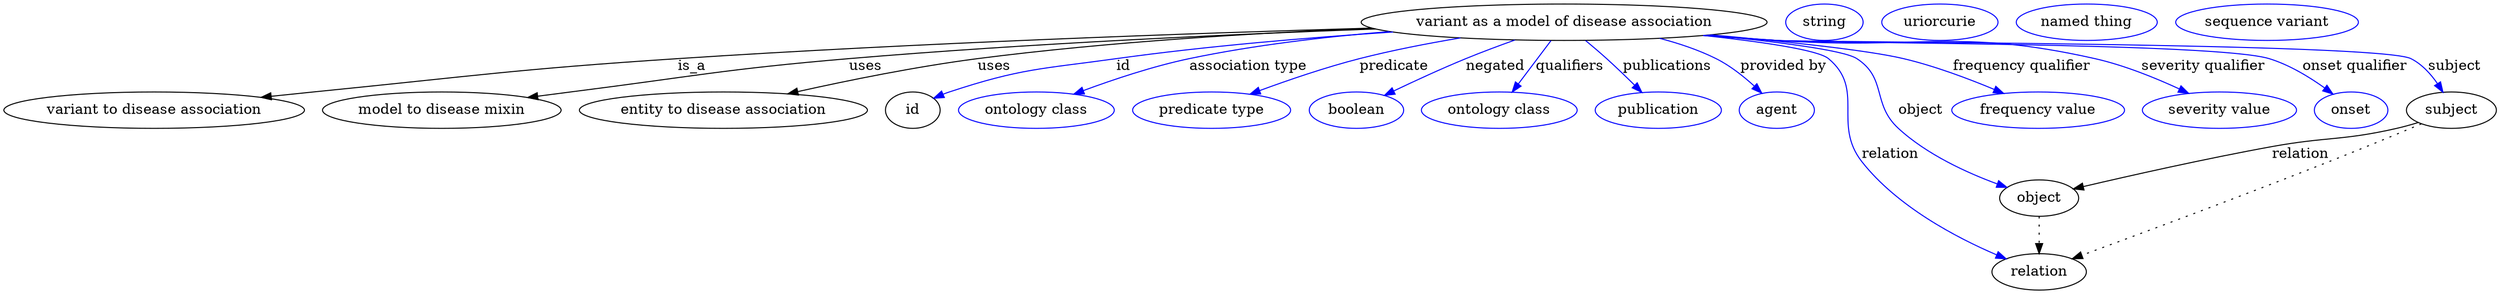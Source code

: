 digraph {
	graph [bb="0,0,2018.5,283"];
	node [label="\N"];
	"variant as a model of disease association"	 [height=0.5,
		label="variant as a model of disease association",
		pos="1252.7,265",
		width=4.3149];
	"variant to disease association"	 [height=0.5,
		pos="113.74,178",
		width=3.1594];
	"variant as a model of disease association" -> "variant to disease association"	 [label=is_a,
		lp="542.74,221.5",
		pos="e,195.72,190.5 1102.7,260.18 956.78,254.87 728.81,244.89 531.74,229 399.8,218.36 367.01,213 235.74,196 226.03,194.74 215.89,193.36 \
205.79,191.94"];
	"model to disease mixin"	 [height=0.5,
		pos="338.74,178",
		width=2.5998];
	"variant as a model of disease association" -> "model to disease mixin"	 [label=uses,
		lp="692.74,221.5",
		pos="e,407.11,190.3 1106.7,258.81 991.01,253.18 825.29,243.51 680.74,229 574.05,218.29 547.68,212.57 441.74,196 433.77,194.75 425.46,\
193.4 417.18,192.01"];
	"entity to disease association"	 [height=0.5,
		pos="559.74,178",
		width=3.0331];
	"variant as a model of disease association" -> "entity to disease association"	 [label=uses,
		lp="793.74,221.5",
		pos="e,616.32,193.46 1104.9,259.38 1011.8,254.44 889.27,245.37 781.74,229 728.86,220.95 669.88,207.17 626.01,195.96"];
	id	 [height=0.5,
		pos="713.74,178",
		width=0.75];
	"variant as a model of disease association" -> id	 [color=blue,
		label=id,
		lp="902.24,221.5",
		pos="e,734.69,189.54 1120.8,255.46 1053.5,249.63 970.48,240.96 896.74,229 830.64,218.28 812.82,218.47 749.74,196 747.86,195.33 745.96,\
194.59 744.06,193.8",
		style=solid];
	"association type"	 [color=blue,
		height=0.5,
		label="ontology class",
		pos="820.74,178",
		width=1.7151];
	"variant as a model of disease association" -> "association type"	 [color=blue,
		label="association type",
		lp="1000.7,221.5",
		pos="e,854.4,193.19 1120,255.64 1068.5,250.25 1009.4,241.88 956.74,229 924.78,221.18 890.07,208.09 863.72,197.12",
		style=solid];
	predicate	 [color=blue,
		height=0.5,
		label="predicate type",
		pos="960.74,178",
		width=1.679];
	"variant as a model of disease association" -> predicate	 [color=blue,
		label=predicate,
		lp="1116.7,221.5",
		pos="e,994.99,192.98 1172.3,249.51 1146.3,243.85 1117.6,236.89 1091.7,229 1062,219.95 1029.5,207.3 1004.3,196.86",
		style=solid];
	negated	 [color=blue,
		height=0.5,
		label=boolean,
		pos="1077.7,178",
		width=1.0652];
	"variant as a model of disease association" -> negated	 [color=blue,
		label=negated,
		lp="1196.2,221.5",
		pos="e,1103.1,191.78 1213.7,247.45 1201.2,241.7 1187.3,235.2 1174.7,229 1153.7,218.63 1130.5,206.43 1112,196.57",
		style=solid];
	qualifiers	 [color=blue,
		height=0.5,
		label="ontology class",
		pos="1195.7,178",
		width=1.7151];
	"variant as a model of disease association" -> qualifiers	 [color=blue,
		label=qualifiers,
		lp="1253.7,221.5",
		pos="e,1207.3,195.71 1240.9,246.97 1232.9,234.64 1222,218.1 1213,204.3",
		style=solid];
	publications	 [color=blue,
		height=0.5,
		label=publication,
		pos="1325.7,178",
		width=1.3902];
	"variant as a model of disease association" -> publications	 [color=blue,
		label=publications,
		lp="1329.2,221.5",
		pos="e,1311.4,195.55 1268.6,246.75 1273.5,241.09 1278.9,234.8 1283.7,229 1290.7,220.71 1298.3,211.59 1305,203.38",
		style=solid];
	"provided by"	 [color=blue,
		height=0.5,
		label=agent,
		pos="1423.7,178",
		width=0.83048];
	"variant as a model of disease association" -> "provided by"	 [color=blue,
		label="provided by",
		lp="1420.7,221.5",
		pos="e,1409.2,194.26 1320.7,248.71 1336.4,243.57 1352.6,237.07 1366.7,229 1379.6,221.67 1392.1,211.04 1402.1,201.38",
		style=solid];
	relation	 [height=0.5,
		pos="1644.7,18",
		width=1.0471];
	"variant as a model of disease association" -> relation	 [color=blue,
		label=relation,
		lp="1532.7,134.5",
		pos="e,1621.7,32.667 1370.7,253.24 1407.8,247.64 1442.9,239.76 1457.7,229 1499.2,198.83 1479.3,166.7 1511.7,127 1541.2,90.979 1584.1,\
58.413 1613.1,38.448",
		style=solid];
	object	 [height=0.5,
		pos="1644.7,91",
		width=0.9027];
	"variant as a model of disease association" -> object	 [color=blue,
		label=object,
		lp="1553.7,178",
		pos="e,1619.7,102.72 1366.1,252.66 1423.9,245.57 1484.4,236.59 1495.7,229 1525.4,209.13 1511.9,185.63 1536.7,160 1558.1,137.94 1587.8,\
119.62 1610.7,107.41",
		style=solid];
	"frequency qualifier"	 [color=blue,
		height=0.5,
		label="frequency value",
		pos="1647.7,178",
		width=1.8776];
	"variant as a model of disease association" -> "frequency qualifier"	 [color=blue,
		label="frequency qualifier",
		lp="1633.7,221.5",
		pos="e,1620,194.46 1366.1,252.65 1439.6,244.33 1524.7,234 1541.7,229 1565.8,221.93 1591.1,209.94 1610.9,199.36",
		style=solid];
	"severity qualifier"	 [color=blue,
		height=0.5,
		label="severity value",
		pos="1792.7,178",
		width=1.661];
	"variant as a model of disease association" -> "severity qualifier"	 [color=blue,
		label="severity qualifier",
		lp="1775.2,221.5",
		pos="e,1766.8,194.46 1362.9,252.24 1380.9,250.35 1399.3,248.53 1416.7,247 1537.9,236.36 1572.3,260.59 1689.7,229 1713.7,222.56 1738.7,\
210.34 1758,199.49",
		style=solid];
	"onset qualifier"	 [color=blue,
		height=0.5,
		label=onset,
		pos="1899.7,178",
		width=0.81243];
	"variant as a model of disease association" -> "onset qualifier"	 [color=blue,
		label="onset qualifier",
		lp="1893.2,221.5",
		pos="e,1883.6,193.16 1361.2,252.09 1379.7,250.17 1398.7,248.38 1416.7,247 1507.4,240.03 1739.5,257.94 1825.7,229 1844.1,222.84 1862.1,\
210.65 1875.7,199.73",
		style=solid];
	subject	 [height=0.5,
		pos="1982.7,178",
		width=0.99297];
	"variant as a model of disease association" -> subject	 [color=blue,
		label=subject,
		lp="1975.2,221.5",
		pos="e,1972.5,195.33 1360.7,251.99 1379.4,250.07 1398.6,248.31 1416.7,247 1474.4,242.84 1884.3,253.4 1936.7,229 1948.5,223.51 1958.6,\
213.44 1966.3,203.69",
		style=solid];
	association_id	 [color=blue,
		height=0.5,
		label=string,
		pos="1456.7,265",
		width=0.84854];
	"variant to disease association_relation"	 [color=blue,
		height=0.5,
		label=uriorcurie,
		pos="1550.7,265",
		width=1.2638];
	object -> relation	 [pos="e,1644.7,36.09 1644.7,72.955 1644.7,64.883 1644.7,55.176 1644.7,46.182",
		style=dotted];
	"variant to disease association_object"	 [color=blue,
		height=0.5,
		label="named thing",
		pos="1669.7,265",
		width=1.5346];
	subject -> relation	 [pos="e,1672.3,30.527 1957.4,165.24 1936.6,154.82 1906.4,139.77 1879.7,127 1810.1,93.603 1728.1,55.947 1681.7,34.785",
		style=dotted];
	subject -> object	 [label=relation,
		lp="1858.7,134.5",
		pos="e,1673.7,99.42 1955.4,166.06 1949.7,163.82 1943.6,161.67 1937.7,160 1894.3,147.55 1881.8,151.78 1837.7,142 1783.9,130.05 1722.3,\
113.23 1683.5,102.22"];
	"variant as a model of disease association_subject"	 [color=blue,
		height=0.5,
		label="sequence variant",
		pos="1812.7,265",
		width=1.9318];
}
